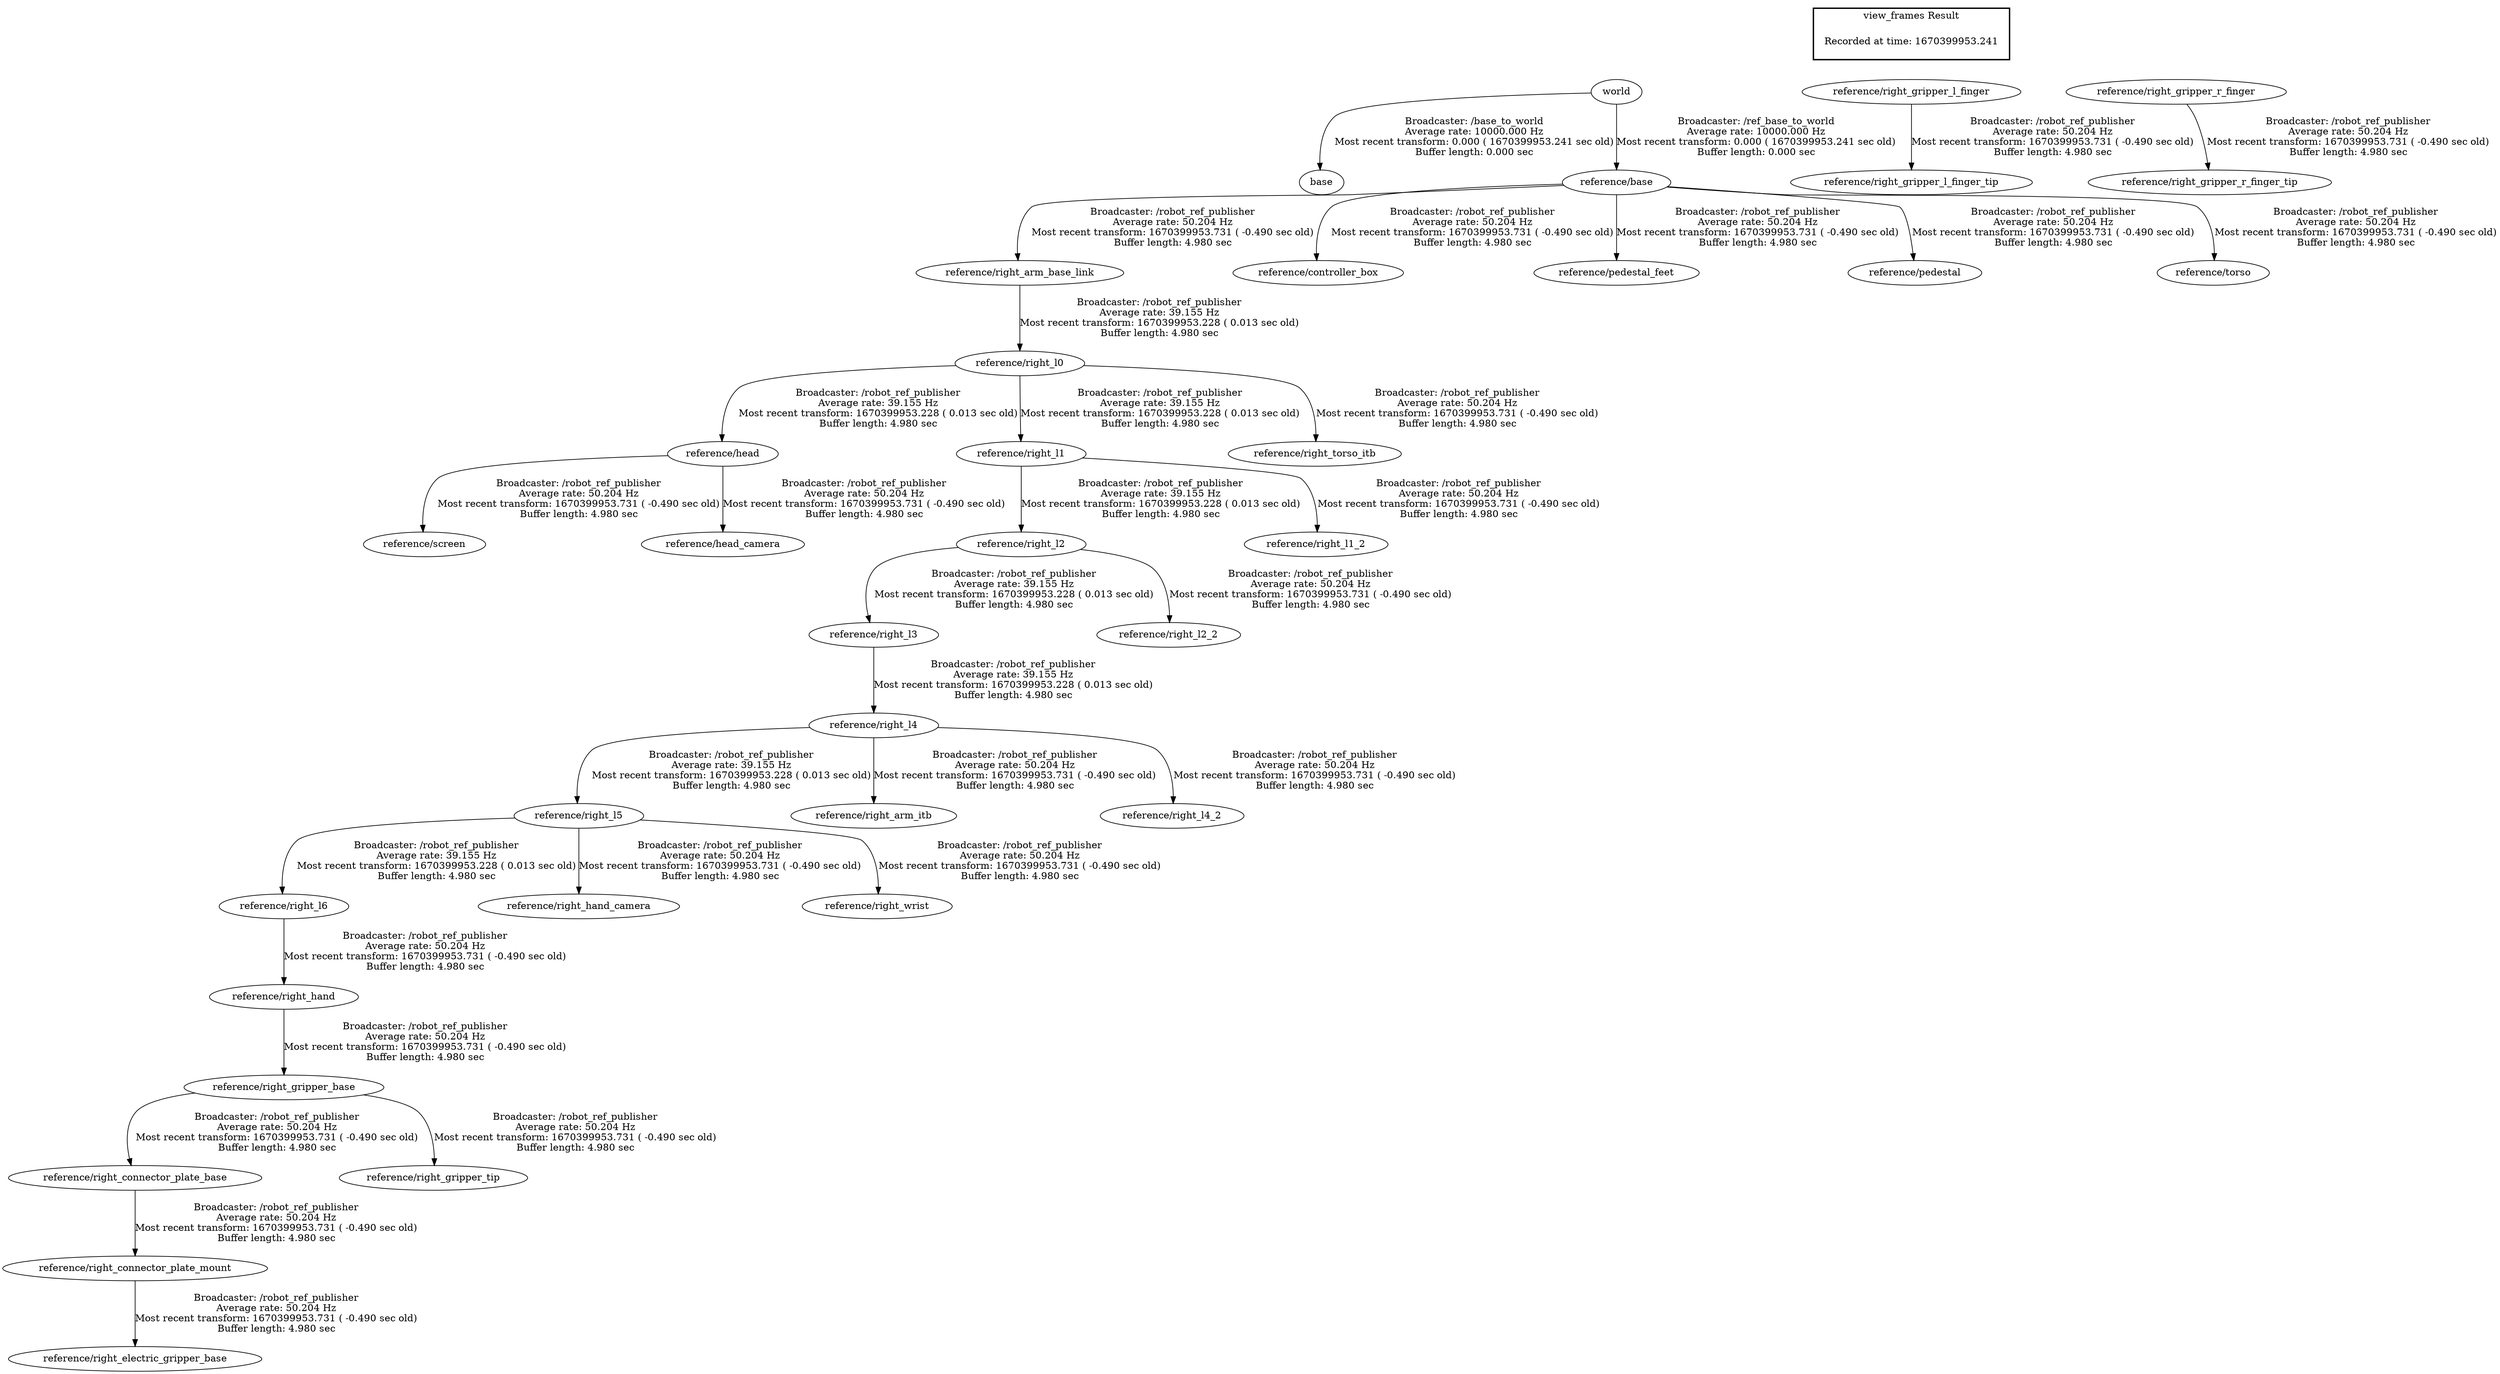 digraph G {
"world" -> "base"[label="Broadcaster: /base_to_world\nAverage rate: 10000.000 Hz\nMost recent transform: 0.000 ( 1670399953.241 sec old)\nBuffer length: 0.000 sec\n"];
"world" -> "reference/base"[label="Broadcaster: /ref_base_to_world\nAverage rate: 10000.000 Hz\nMost recent transform: 0.000 ( 1670399953.241 sec old)\nBuffer length: 0.000 sec\n"];
"reference/right_l0" -> "reference/head"[label="Broadcaster: /robot_ref_publisher\nAverage rate: 39.155 Hz\nMost recent transform: 1670399953.228 ( 0.013 sec old)\nBuffer length: 4.980 sec\n"];
"reference/right_arm_base_link" -> "reference/right_l0"[label="Broadcaster: /robot_ref_publisher\nAverage rate: 39.155 Hz\nMost recent transform: 1670399953.228 ( 0.013 sec old)\nBuffer length: 4.980 sec\n"];
"reference/base" -> "reference/right_arm_base_link"[label="Broadcaster: /robot_ref_publisher\nAverage rate: 50.204 Hz\nMost recent transform: 1670399953.731 ( -0.490 sec old)\nBuffer length: 4.980 sec\n"];
"reference/right_l0" -> "reference/right_l1"[label="Broadcaster: /robot_ref_publisher\nAverage rate: 39.155 Hz\nMost recent transform: 1670399953.228 ( 0.013 sec old)\nBuffer length: 4.980 sec\n"];
"reference/right_l1" -> "reference/right_l2"[label="Broadcaster: /robot_ref_publisher\nAverage rate: 39.155 Hz\nMost recent transform: 1670399953.228 ( 0.013 sec old)\nBuffer length: 4.980 sec\n"];
"reference/right_l2" -> "reference/right_l3"[label="Broadcaster: /robot_ref_publisher\nAverage rate: 39.155 Hz\nMost recent transform: 1670399953.228 ( 0.013 sec old)\nBuffer length: 4.980 sec\n"];
"reference/right_l3" -> "reference/right_l4"[label="Broadcaster: /robot_ref_publisher\nAverage rate: 39.155 Hz\nMost recent transform: 1670399953.228 ( 0.013 sec old)\nBuffer length: 4.980 sec\n"];
"reference/right_l4" -> "reference/right_l5"[label="Broadcaster: /robot_ref_publisher\nAverage rate: 39.155 Hz\nMost recent transform: 1670399953.228 ( 0.013 sec old)\nBuffer length: 4.980 sec\n"];
"reference/right_l5" -> "reference/right_l6"[label="Broadcaster: /robot_ref_publisher\nAverage rate: 39.155 Hz\nMost recent transform: 1670399953.228 ( 0.013 sec old)\nBuffer length: 4.980 sec\n"];
"reference/base" -> "reference/controller_box"[label="Broadcaster: /robot_ref_publisher\nAverage rate: 50.204 Hz\nMost recent transform: 1670399953.731 ( -0.490 sec old)\nBuffer length: 4.980 sec\n"];
"reference/head" -> "reference/screen"[label="Broadcaster: /robot_ref_publisher\nAverage rate: 50.204 Hz\nMost recent transform: 1670399953.731 ( -0.490 sec old)\nBuffer length: 4.980 sec\n"];
"reference/head" -> "reference/head_camera"[label="Broadcaster: /robot_ref_publisher\nAverage rate: 50.204 Hz\nMost recent transform: 1670399953.731 ( -0.490 sec old)\nBuffer length: 4.980 sec\n"];
"reference/base" -> "reference/pedestal_feet"[label="Broadcaster: /robot_ref_publisher\nAverage rate: 50.204 Hz\nMost recent transform: 1670399953.731 ( -0.490 sec old)\nBuffer length: 4.980 sec\n"];
"reference/base" -> "reference/pedestal"[label="Broadcaster: /robot_ref_publisher\nAverage rate: 50.204 Hz\nMost recent transform: 1670399953.731 ( -0.490 sec old)\nBuffer length: 4.980 sec\n"];
"reference/right_l4" -> "reference/right_arm_itb"[label="Broadcaster: /robot_ref_publisher\nAverage rate: 50.204 Hz\nMost recent transform: 1670399953.731 ( -0.490 sec old)\nBuffer length: 4.980 sec\n"];
"reference/right_gripper_base" -> "reference/right_connector_plate_base"[label="Broadcaster: /robot_ref_publisher\nAverage rate: 50.204 Hz\nMost recent transform: 1670399953.731 ( -0.490 sec old)\nBuffer length: 4.980 sec\n"];
"reference/right_hand" -> "reference/right_gripper_base"[label="Broadcaster: /robot_ref_publisher\nAverage rate: 50.204 Hz\nMost recent transform: 1670399953.731 ( -0.490 sec old)\nBuffer length: 4.980 sec\n"];
"reference/right_connector_plate_base" -> "reference/right_connector_plate_mount"[label="Broadcaster: /robot_ref_publisher\nAverage rate: 50.204 Hz\nMost recent transform: 1670399953.731 ( -0.490 sec old)\nBuffer length: 4.980 sec\n"];
"reference/right_connector_plate_mount" -> "reference/right_electric_gripper_base"[label="Broadcaster: /robot_ref_publisher\nAverage rate: 50.204 Hz\nMost recent transform: 1670399953.731 ( -0.490 sec old)\nBuffer length: 4.980 sec\n"];
"reference/right_l6" -> "reference/right_hand"[label="Broadcaster: /robot_ref_publisher\nAverage rate: 50.204 Hz\nMost recent transform: 1670399953.731 ( -0.490 sec old)\nBuffer length: 4.980 sec\n"];
"reference/right_gripper_l_finger" -> "reference/right_gripper_l_finger_tip"[label="Broadcaster: /robot_ref_publisher\nAverage rate: 50.204 Hz\nMost recent transform: 1670399953.731 ( -0.490 sec old)\nBuffer length: 4.980 sec\n"];
"reference/right_gripper_r_finger" -> "reference/right_gripper_r_finger_tip"[label="Broadcaster: /robot_ref_publisher\nAverage rate: 50.204 Hz\nMost recent transform: 1670399953.731 ( -0.490 sec old)\nBuffer length: 4.980 sec\n"];
"reference/right_gripper_base" -> "reference/right_gripper_tip"[label="Broadcaster: /robot_ref_publisher\nAverage rate: 50.204 Hz\nMost recent transform: 1670399953.731 ( -0.490 sec old)\nBuffer length: 4.980 sec\n"];
"reference/right_l5" -> "reference/right_hand_camera"[label="Broadcaster: /robot_ref_publisher\nAverage rate: 50.204 Hz\nMost recent transform: 1670399953.731 ( -0.490 sec old)\nBuffer length: 4.980 sec\n"];
"reference/right_l1" -> "reference/right_l1_2"[label="Broadcaster: /robot_ref_publisher\nAverage rate: 50.204 Hz\nMost recent transform: 1670399953.731 ( -0.490 sec old)\nBuffer length: 4.980 sec\n"];
"reference/right_l2" -> "reference/right_l2_2"[label="Broadcaster: /robot_ref_publisher\nAverage rate: 50.204 Hz\nMost recent transform: 1670399953.731 ( -0.490 sec old)\nBuffer length: 4.980 sec\n"];
"reference/right_l4" -> "reference/right_l4_2"[label="Broadcaster: /robot_ref_publisher\nAverage rate: 50.204 Hz\nMost recent transform: 1670399953.731 ( -0.490 sec old)\nBuffer length: 4.980 sec\n"];
"reference/right_l0" -> "reference/right_torso_itb"[label="Broadcaster: /robot_ref_publisher\nAverage rate: 50.204 Hz\nMost recent transform: 1670399953.731 ( -0.490 sec old)\nBuffer length: 4.980 sec\n"];
"reference/right_l5" -> "reference/right_wrist"[label="Broadcaster: /robot_ref_publisher\nAverage rate: 50.204 Hz\nMost recent transform: 1670399953.731 ( -0.490 sec old)\nBuffer length: 4.980 sec\n"];
"reference/base" -> "reference/torso"[label="Broadcaster: /robot_ref_publisher\nAverage rate: 50.204 Hz\nMost recent transform: 1670399953.731 ( -0.490 sec old)\nBuffer length: 4.980 sec\n"];
edge [style=invis];
 subgraph cluster_legend { style=bold; color=black; label ="view_frames Result";
"Recorded at time: 1670399953.241"[ shape=plaintext ] ;
 }->"world";
edge [style=invis];
 subgraph cluster_legend { style=bold; color=black; label ="view_frames Result";
"Recorded at time: 1670399953.241"[ shape=plaintext ] ;
 }->"reference/right_gripper_l_finger";
edge [style=invis];
 subgraph cluster_legend { style=bold; color=black; label ="view_frames Result";
"Recorded at time: 1670399953.241"[ shape=plaintext ] ;
 }->"reference/right_gripper_r_finger";
}